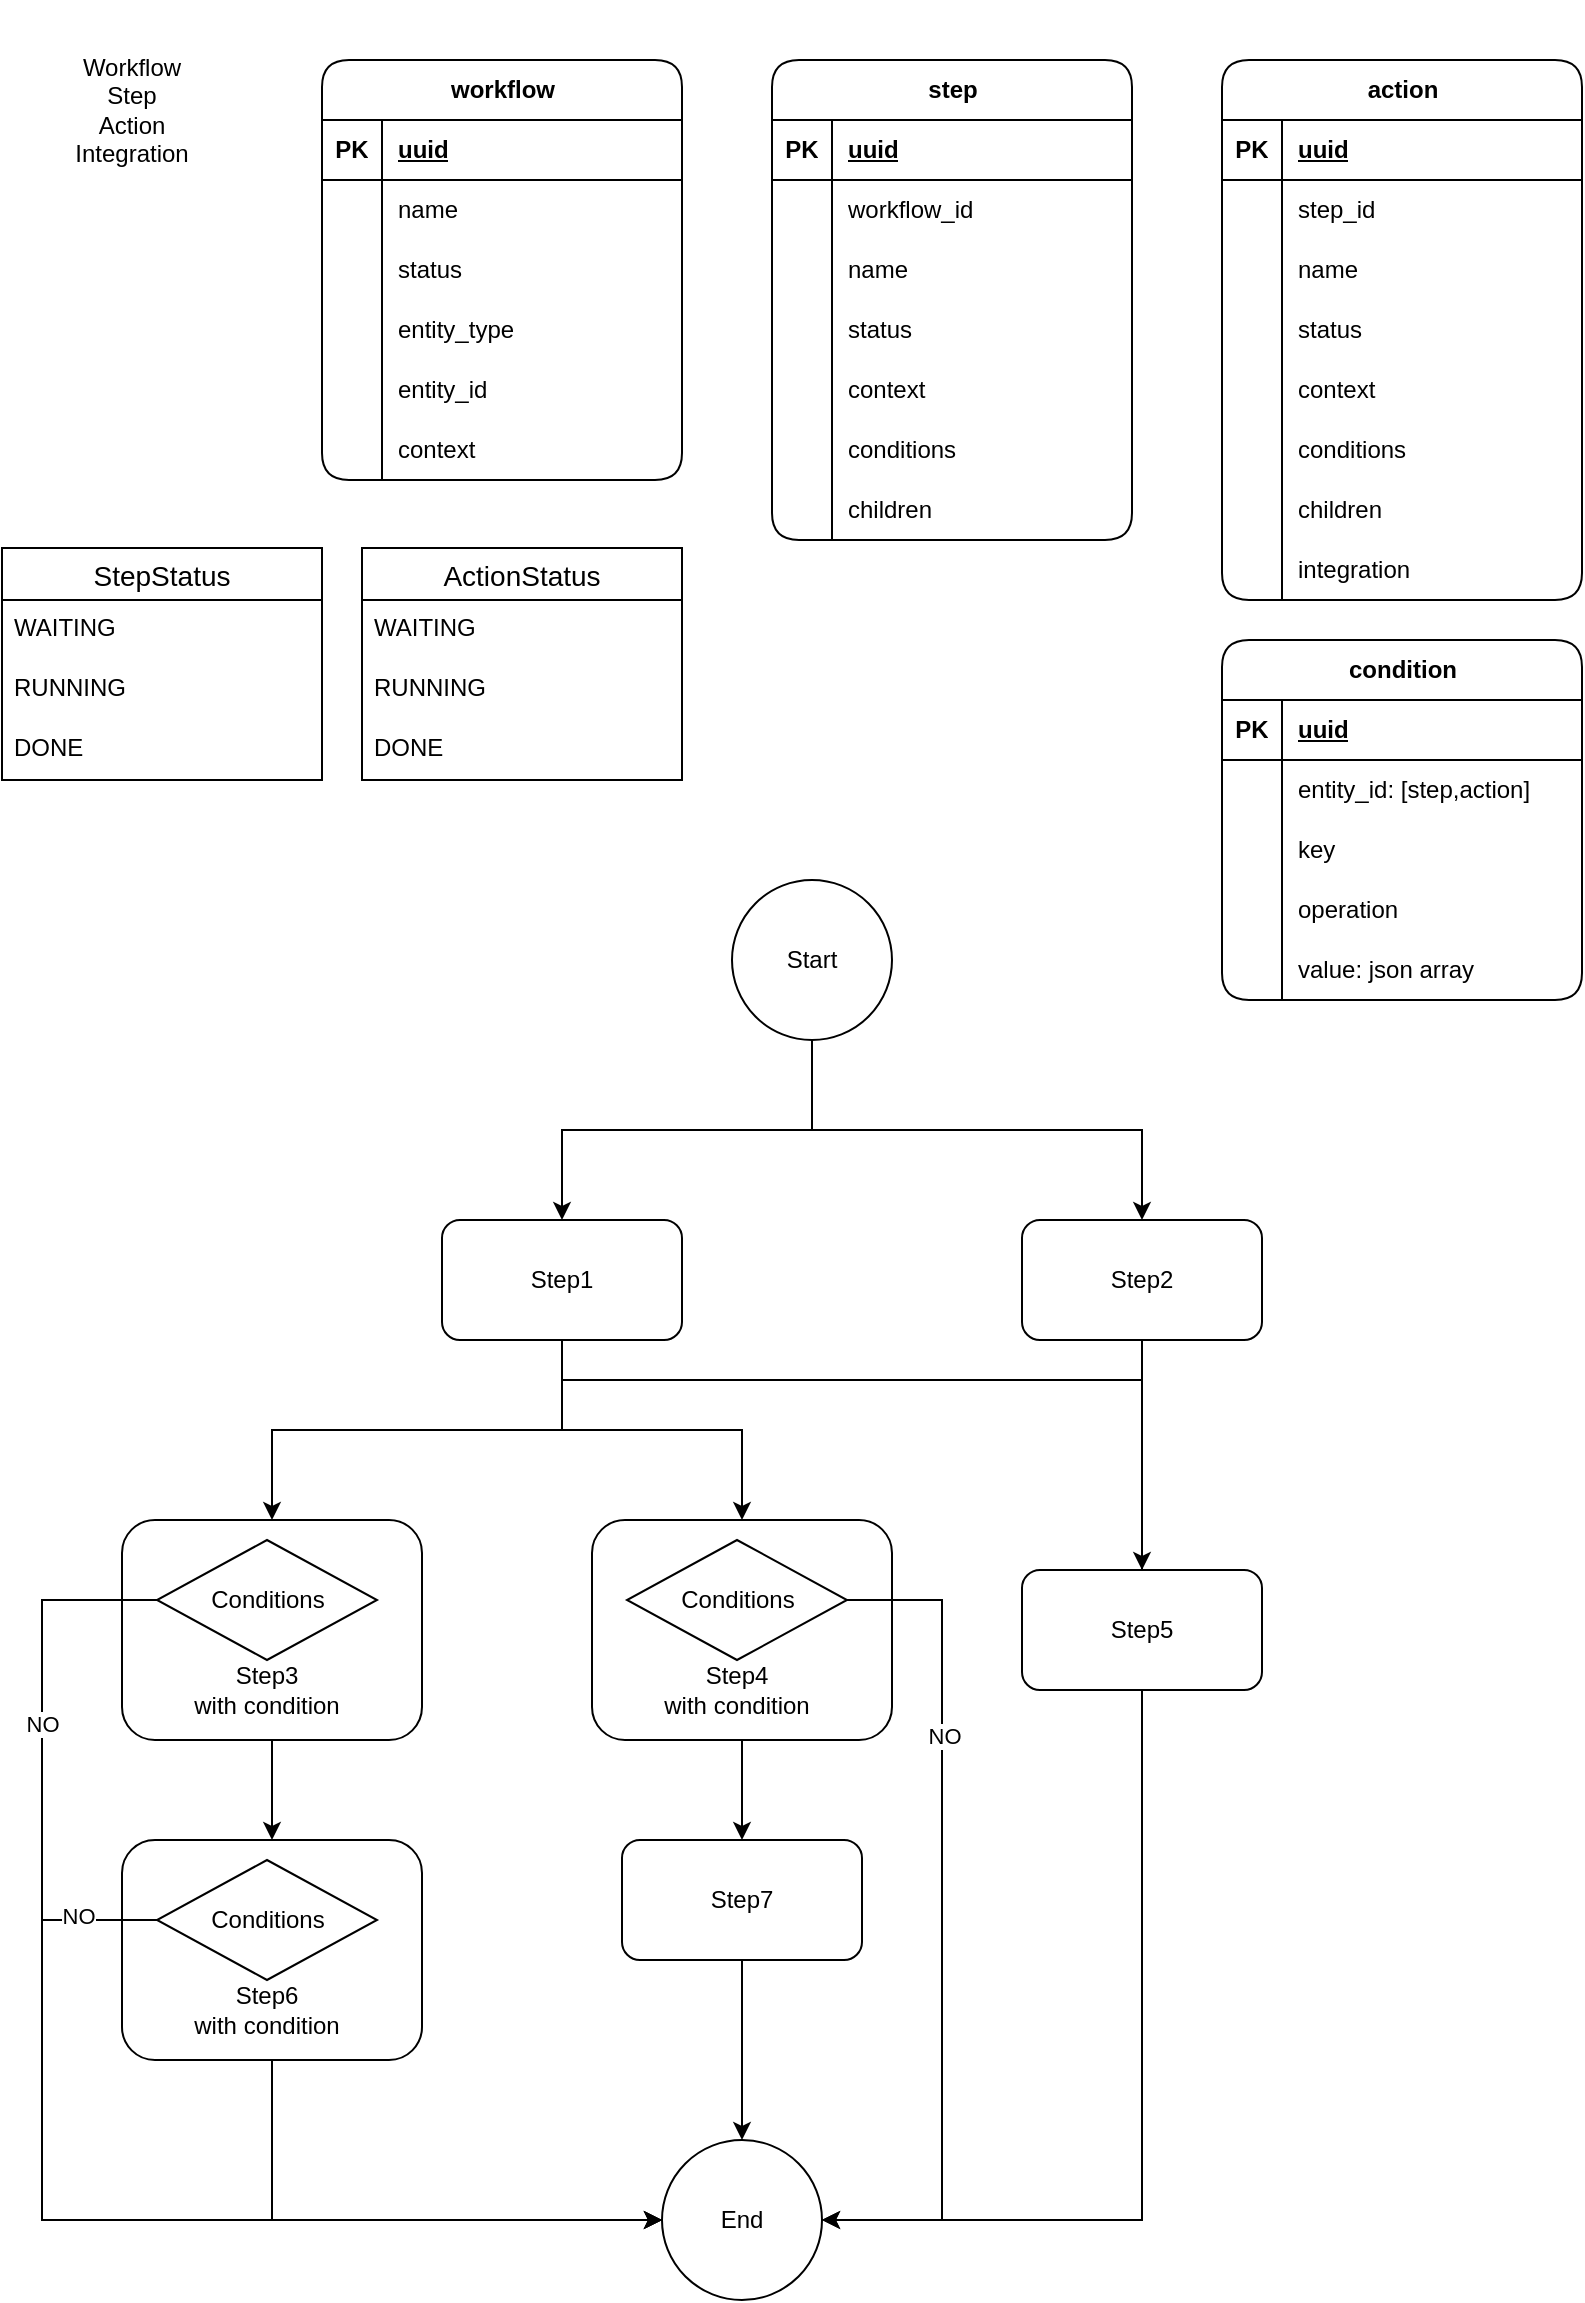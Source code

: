 <mxfile version="21.3.0" type="github">
  <diagram name="Page-1" id="zjwjFwoWz9JTrxJEGuw6">
    <mxGraphModel dx="1004" dy="812" grid="1" gridSize="10" guides="1" tooltips="1" connect="1" arrows="1" fold="1" page="1" pageScale="1" pageWidth="850" pageHeight="1100" math="0" shadow="0">
      <root>
        <mxCell id="0" />
        <mxCell id="1" parent="0" />
        <mxCell id="YzlNwQbHdQQu9OpGdNQR-1" value="Workflow&lt;br&gt;Step&lt;br&gt;Action&lt;br&gt;Integration" style="text;html=1;strokeColor=none;fillColor=none;align=center;verticalAlign=middle;whiteSpace=wrap;rounded=0;" vertex="1" parent="1">
          <mxGeometry x="60" y="60" width="90" height="110" as="geometry" />
        </mxCell>
        <mxCell id="YzlNwQbHdQQu9OpGdNQR-2" value="workflow" style="shape=table;startSize=30;container=1;collapsible=1;childLayout=tableLayout;fixedRows=0;rowLines=0;fontStyle=1;align=center;resizeLast=1;html=1;rounded=1;" vertex="1" parent="1">
          <mxGeometry x="200" y="90" width="180" height="210" as="geometry">
            <mxRectangle x="200" y="90" width="90" height="30" as="alternateBounds" />
          </mxGeometry>
        </mxCell>
        <mxCell id="YzlNwQbHdQQu9OpGdNQR-3" value="" style="shape=tableRow;horizontal=0;startSize=0;swimlaneHead=0;swimlaneBody=0;fillColor=none;collapsible=0;dropTarget=0;points=[[0,0.5],[1,0.5]];portConstraint=eastwest;top=0;left=0;right=0;bottom=1;" vertex="1" parent="YzlNwQbHdQQu9OpGdNQR-2">
          <mxGeometry y="30" width="180" height="30" as="geometry" />
        </mxCell>
        <mxCell id="YzlNwQbHdQQu9OpGdNQR-4" value="PK" style="shape=partialRectangle;connectable=0;fillColor=none;top=0;left=0;bottom=0;right=0;fontStyle=1;overflow=hidden;whiteSpace=wrap;html=1;" vertex="1" parent="YzlNwQbHdQQu9OpGdNQR-3">
          <mxGeometry width="30" height="30" as="geometry">
            <mxRectangle width="30" height="30" as="alternateBounds" />
          </mxGeometry>
        </mxCell>
        <mxCell id="YzlNwQbHdQQu9OpGdNQR-5" value="uuid" style="shape=partialRectangle;connectable=0;fillColor=none;top=0;left=0;bottom=0;right=0;align=left;spacingLeft=6;fontStyle=5;overflow=hidden;whiteSpace=wrap;html=1;" vertex="1" parent="YzlNwQbHdQQu9OpGdNQR-3">
          <mxGeometry x="30" width="150" height="30" as="geometry">
            <mxRectangle width="150" height="30" as="alternateBounds" />
          </mxGeometry>
        </mxCell>
        <mxCell id="YzlNwQbHdQQu9OpGdNQR-6" value="" style="shape=tableRow;horizontal=0;startSize=0;swimlaneHead=0;swimlaneBody=0;fillColor=none;collapsible=0;dropTarget=0;points=[[0,0.5],[1,0.5]];portConstraint=eastwest;top=0;left=0;right=0;bottom=0;" vertex="1" parent="YzlNwQbHdQQu9OpGdNQR-2">
          <mxGeometry y="60" width="180" height="30" as="geometry" />
        </mxCell>
        <mxCell id="YzlNwQbHdQQu9OpGdNQR-7" value="" style="shape=partialRectangle;connectable=0;fillColor=none;top=0;left=0;bottom=0;right=0;editable=1;overflow=hidden;whiteSpace=wrap;html=1;" vertex="1" parent="YzlNwQbHdQQu9OpGdNQR-6">
          <mxGeometry width="30" height="30" as="geometry">
            <mxRectangle width="30" height="30" as="alternateBounds" />
          </mxGeometry>
        </mxCell>
        <mxCell id="YzlNwQbHdQQu9OpGdNQR-8" value="name" style="shape=partialRectangle;connectable=0;fillColor=none;top=0;left=0;bottom=0;right=0;align=left;spacingLeft=6;overflow=hidden;whiteSpace=wrap;html=1;" vertex="1" parent="YzlNwQbHdQQu9OpGdNQR-6">
          <mxGeometry x="30" width="150" height="30" as="geometry">
            <mxRectangle width="150" height="30" as="alternateBounds" />
          </mxGeometry>
        </mxCell>
        <mxCell id="YzlNwQbHdQQu9OpGdNQR-113" value="" style="shape=tableRow;horizontal=0;startSize=0;swimlaneHead=0;swimlaneBody=0;fillColor=none;collapsible=0;dropTarget=0;points=[[0,0.5],[1,0.5]];portConstraint=eastwest;top=0;left=0;right=0;bottom=0;" vertex="1" parent="YzlNwQbHdQQu9OpGdNQR-2">
          <mxGeometry y="90" width="180" height="30" as="geometry" />
        </mxCell>
        <mxCell id="YzlNwQbHdQQu9OpGdNQR-114" value="" style="shape=partialRectangle;connectable=0;fillColor=none;top=0;left=0;bottom=0;right=0;editable=1;overflow=hidden;whiteSpace=wrap;html=1;" vertex="1" parent="YzlNwQbHdQQu9OpGdNQR-113">
          <mxGeometry width="30" height="30" as="geometry">
            <mxRectangle width="30" height="30" as="alternateBounds" />
          </mxGeometry>
        </mxCell>
        <mxCell id="YzlNwQbHdQQu9OpGdNQR-115" value="status" style="shape=partialRectangle;connectable=0;fillColor=none;top=0;left=0;bottom=0;right=0;align=left;spacingLeft=6;overflow=hidden;whiteSpace=wrap;html=1;" vertex="1" parent="YzlNwQbHdQQu9OpGdNQR-113">
          <mxGeometry x="30" width="150" height="30" as="geometry">
            <mxRectangle width="150" height="30" as="alternateBounds" />
          </mxGeometry>
        </mxCell>
        <mxCell id="YzlNwQbHdQQu9OpGdNQR-9" value="" style="shape=tableRow;horizontal=0;startSize=0;swimlaneHead=0;swimlaneBody=0;fillColor=none;collapsible=0;dropTarget=0;points=[[0,0.5],[1,0.5]];portConstraint=eastwest;top=0;left=0;right=0;bottom=0;" vertex="1" parent="YzlNwQbHdQQu9OpGdNQR-2">
          <mxGeometry y="120" width="180" height="30" as="geometry" />
        </mxCell>
        <mxCell id="YzlNwQbHdQQu9OpGdNQR-10" value="" style="shape=partialRectangle;connectable=0;fillColor=none;top=0;left=0;bottom=0;right=0;editable=1;overflow=hidden;whiteSpace=wrap;html=1;" vertex="1" parent="YzlNwQbHdQQu9OpGdNQR-9">
          <mxGeometry width="30" height="30" as="geometry">
            <mxRectangle width="30" height="30" as="alternateBounds" />
          </mxGeometry>
        </mxCell>
        <mxCell id="YzlNwQbHdQQu9OpGdNQR-11" value="entity_type" style="shape=partialRectangle;connectable=0;fillColor=none;top=0;left=0;bottom=0;right=0;align=left;spacingLeft=6;overflow=hidden;whiteSpace=wrap;html=1;" vertex="1" parent="YzlNwQbHdQQu9OpGdNQR-9">
          <mxGeometry x="30" width="150" height="30" as="geometry">
            <mxRectangle width="150" height="30" as="alternateBounds" />
          </mxGeometry>
        </mxCell>
        <mxCell id="YzlNwQbHdQQu9OpGdNQR-12" value="" style="shape=tableRow;horizontal=0;startSize=0;swimlaneHead=0;swimlaneBody=0;fillColor=none;collapsible=0;dropTarget=0;points=[[0,0.5],[1,0.5]];portConstraint=eastwest;top=0;left=0;right=0;bottom=0;" vertex="1" parent="YzlNwQbHdQQu9OpGdNQR-2">
          <mxGeometry y="150" width="180" height="30" as="geometry" />
        </mxCell>
        <mxCell id="YzlNwQbHdQQu9OpGdNQR-13" value="" style="shape=partialRectangle;connectable=0;fillColor=none;top=0;left=0;bottom=0;right=0;editable=1;overflow=hidden;whiteSpace=wrap;html=1;" vertex="1" parent="YzlNwQbHdQQu9OpGdNQR-12">
          <mxGeometry width="30" height="30" as="geometry">
            <mxRectangle width="30" height="30" as="alternateBounds" />
          </mxGeometry>
        </mxCell>
        <mxCell id="YzlNwQbHdQQu9OpGdNQR-14" value="entity_id" style="shape=partialRectangle;connectable=0;fillColor=none;top=0;left=0;bottom=0;right=0;align=left;spacingLeft=6;overflow=hidden;whiteSpace=wrap;html=1;" vertex="1" parent="YzlNwQbHdQQu9OpGdNQR-12">
          <mxGeometry x="30" width="150" height="30" as="geometry">
            <mxRectangle width="150" height="30" as="alternateBounds" />
          </mxGeometry>
        </mxCell>
        <mxCell id="YzlNwQbHdQQu9OpGdNQR-35" value="" style="shape=tableRow;horizontal=0;startSize=0;swimlaneHead=0;swimlaneBody=0;fillColor=none;collapsible=0;dropTarget=0;points=[[0,0.5],[1,0.5]];portConstraint=eastwest;top=0;left=0;right=0;bottom=0;" vertex="1" parent="YzlNwQbHdQQu9OpGdNQR-2">
          <mxGeometry y="180" width="180" height="30" as="geometry" />
        </mxCell>
        <mxCell id="YzlNwQbHdQQu9OpGdNQR-36" value="" style="shape=partialRectangle;connectable=0;fillColor=none;top=0;left=0;bottom=0;right=0;editable=1;overflow=hidden;whiteSpace=wrap;html=1;" vertex="1" parent="YzlNwQbHdQQu9OpGdNQR-35">
          <mxGeometry width="30" height="30" as="geometry">
            <mxRectangle width="30" height="30" as="alternateBounds" />
          </mxGeometry>
        </mxCell>
        <mxCell id="YzlNwQbHdQQu9OpGdNQR-37" value="context" style="shape=partialRectangle;connectable=0;fillColor=none;top=0;left=0;bottom=0;right=0;align=left;spacingLeft=6;overflow=hidden;whiteSpace=wrap;html=1;" vertex="1" parent="YzlNwQbHdQQu9OpGdNQR-35">
          <mxGeometry x="30" width="150" height="30" as="geometry">
            <mxRectangle width="150" height="30" as="alternateBounds" />
          </mxGeometry>
        </mxCell>
        <mxCell id="YzlNwQbHdQQu9OpGdNQR-41" style="edgeStyle=orthogonalEdgeStyle;rounded=0;orthogonalLoop=1;jettySize=auto;html=1;exitX=0.5;exitY=1;exitDx=0;exitDy=0;" edge="1" parent="1" source="YzlNwQbHdQQu9OpGdNQR-38" target="YzlNwQbHdQQu9OpGdNQR-40">
          <mxGeometry relative="1" as="geometry" />
        </mxCell>
        <mxCell id="YzlNwQbHdQQu9OpGdNQR-56" style="edgeStyle=orthogonalEdgeStyle;rounded=0;orthogonalLoop=1;jettySize=auto;html=1;exitX=0.5;exitY=1;exitDx=0;exitDy=0;" edge="1" parent="1" source="YzlNwQbHdQQu9OpGdNQR-38" target="YzlNwQbHdQQu9OpGdNQR-42">
          <mxGeometry relative="1" as="geometry" />
        </mxCell>
        <mxCell id="YzlNwQbHdQQu9OpGdNQR-38" value="Start" style="ellipse;whiteSpace=wrap;html=1;aspect=fixed;" vertex="1" parent="1">
          <mxGeometry x="405" y="500" width="80" height="80" as="geometry" />
        </mxCell>
        <mxCell id="YzlNwQbHdQQu9OpGdNQR-39" value="End" style="ellipse;whiteSpace=wrap;html=1;aspect=fixed;" vertex="1" parent="1">
          <mxGeometry x="370" y="1130" width="80" height="80" as="geometry" />
        </mxCell>
        <mxCell id="YzlNwQbHdQQu9OpGdNQR-54" style="edgeStyle=orthogonalEdgeStyle;rounded=0;orthogonalLoop=1;jettySize=auto;html=1;exitX=0.5;exitY=1;exitDx=0;exitDy=0;entryX=0.5;entryY=0;entryDx=0;entryDy=0;" edge="1" parent="1" source="YzlNwQbHdQQu9OpGdNQR-40" target="YzlNwQbHdQQu9OpGdNQR-44">
          <mxGeometry relative="1" as="geometry" />
        </mxCell>
        <mxCell id="YzlNwQbHdQQu9OpGdNQR-55" style="edgeStyle=orthogonalEdgeStyle;rounded=0;orthogonalLoop=1;jettySize=auto;html=1;exitX=0.5;exitY=1;exitDx=0;exitDy=0;" edge="1" parent="1" source="YzlNwQbHdQQu9OpGdNQR-40" target="YzlNwQbHdQQu9OpGdNQR-50">
          <mxGeometry relative="1" as="geometry" />
        </mxCell>
        <mxCell id="YzlNwQbHdQQu9OpGdNQR-83" style="edgeStyle=orthogonalEdgeStyle;rounded=0;orthogonalLoop=1;jettySize=auto;html=1;exitX=0.5;exitY=1;exitDx=0;exitDy=0;" edge="1" parent="1" source="YzlNwQbHdQQu9OpGdNQR-40" target="YzlNwQbHdQQu9OpGdNQR-82">
          <mxGeometry relative="1" as="geometry">
            <Array as="points">
              <mxPoint x="320" y="750" />
              <mxPoint x="610" y="750" />
            </Array>
          </mxGeometry>
        </mxCell>
        <mxCell id="YzlNwQbHdQQu9OpGdNQR-40" value="Step1" style="rounded=1;whiteSpace=wrap;html=1;" vertex="1" parent="1">
          <mxGeometry x="260" y="670" width="120" height="60" as="geometry" />
        </mxCell>
        <mxCell id="YzlNwQbHdQQu9OpGdNQR-58" style="edgeStyle=orthogonalEdgeStyle;rounded=0;orthogonalLoop=1;jettySize=auto;html=1;exitX=0.5;exitY=1;exitDx=0;exitDy=0;entryX=1;entryY=0.5;entryDx=0;entryDy=0;" edge="1" parent="1" source="YzlNwQbHdQQu9OpGdNQR-42" target="YzlNwQbHdQQu9OpGdNQR-39">
          <mxGeometry relative="1" as="geometry">
            <mxPoint x="580" y="850" as="targetPoint" />
          </mxGeometry>
        </mxCell>
        <mxCell id="YzlNwQbHdQQu9OpGdNQR-42" value="Step2" style="rounded=1;whiteSpace=wrap;html=1;" vertex="1" parent="1">
          <mxGeometry x="550" y="670" width="120" height="60" as="geometry" />
        </mxCell>
        <mxCell id="YzlNwQbHdQQu9OpGdNQR-48" value="" style="group" vertex="1" connectable="0" parent="1">
          <mxGeometry x="100" y="820" width="150" height="110" as="geometry" />
        </mxCell>
        <mxCell id="YzlNwQbHdQQu9OpGdNQR-44" value="" style="rounded=1;whiteSpace=wrap;html=1;" vertex="1" parent="YzlNwQbHdQQu9OpGdNQR-48">
          <mxGeometry width="150" height="110" as="geometry" />
        </mxCell>
        <mxCell id="YzlNwQbHdQQu9OpGdNQR-46" value="Conditions" style="rhombus;whiteSpace=wrap;html=1;" vertex="1" parent="YzlNwQbHdQQu9OpGdNQR-48">
          <mxGeometry x="17.5" y="10" width="110" height="60" as="geometry" />
        </mxCell>
        <mxCell id="YzlNwQbHdQQu9OpGdNQR-47" value="Step3&lt;br&gt;with condition" style="text;html=1;strokeColor=none;fillColor=none;align=center;verticalAlign=middle;whiteSpace=wrap;rounded=0;" vertex="1" parent="YzlNwQbHdQQu9OpGdNQR-48">
          <mxGeometry x="20" y="70" width="105" height="30" as="geometry" />
        </mxCell>
        <mxCell id="YzlNwQbHdQQu9OpGdNQR-49" value="" style="group" vertex="1" connectable="0" parent="1">
          <mxGeometry x="335" y="820" width="150" height="110" as="geometry" />
        </mxCell>
        <mxCell id="YzlNwQbHdQQu9OpGdNQR-50" value="" style="rounded=1;whiteSpace=wrap;html=1;" vertex="1" parent="YzlNwQbHdQQu9OpGdNQR-49">
          <mxGeometry width="150" height="110" as="geometry" />
        </mxCell>
        <mxCell id="YzlNwQbHdQQu9OpGdNQR-51" value="Conditions" style="rhombus;whiteSpace=wrap;html=1;" vertex="1" parent="YzlNwQbHdQQu9OpGdNQR-49">
          <mxGeometry x="17.5" y="10" width="110" height="60" as="geometry" />
        </mxCell>
        <mxCell id="YzlNwQbHdQQu9OpGdNQR-52" value="Step4&lt;br&gt;with condition" style="text;html=1;strokeColor=none;fillColor=none;align=center;verticalAlign=middle;whiteSpace=wrap;rounded=0;" vertex="1" parent="YzlNwQbHdQQu9OpGdNQR-49">
          <mxGeometry x="20" y="70" width="105" height="30" as="geometry" />
        </mxCell>
        <mxCell id="YzlNwQbHdQQu9OpGdNQR-60" value="" style="group" vertex="1" connectable="0" parent="1">
          <mxGeometry x="100" y="980" width="150" height="110" as="geometry" />
        </mxCell>
        <mxCell id="YzlNwQbHdQQu9OpGdNQR-61" value="" style="rounded=1;whiteSpace=wrap;html=1;" vertex="1" parent="YzlNwQbHdQQu9OpGdNQR-60">
          <mxGeometry width="150" height="110" as="geometry" />
        </mxCell>
        <mxCell id="YzlNwQbHdQQu9OpGdNQR-62" value="Conditions" style="rhombus;whiteSpace=wrap;html=1;" vertex="1" parent="YzlNwQbHdQQu9OpGdNQR-60">
          <mxGeometry x="17.5" y="10" width="110" height="60" as="geometry" />
        </mxCell>
        <mxCell id="YzlNwQbHdQQu9OpGdNQR-63" value="Step6&lt;br&gt;with condition" style="text;html=1;strokeColor=none;fillColor=none;align=center;verticalAlign=middle;whiteSpace=wrap;rounded=0;" vertex="1" parent="YzlNwQbHdQQu9OpGdNQR-60">
          <mxGeometry x="20" y="70" width="105" height="30" as="geometry" />
        </mxCell>
        <mxCell id="YzlNwQbHdQQu9OpGdNQR-64" style="edgeStyle=orthogonalEdgeStyle;rounded=0;orthogonalLoop=1;jettySize=auto;html=1;exitX=0.5;exitY=1;exitDx=0;exitDy=0;entryX=0.5;entryY=0;entryDx=0;entryDy=0;" edge="1" parent="1" source="YzlNwQbHdQQu9OpGdNQR-44" target="YzlNwQbHdQQu9OpGdNQR-61">
          <mxGeometry relative="1" as="geometry" />
        </mxCell>
        <mxCell id="YzlNwQbHdQQu9OpGdNQR-66" style="edgeStyle=orthogonalEdgeStyle;rounded=0;orthogonalLoop=1;jettySize=auto;html=1;exitX=0.5;exitY=1;exitDx=0;exitDy=0;entryX=0;entryY=0.5;entryDx=0;entryDy=0;" edge="1" parent="1" source="YzlNwQbHdQQu9OpGdNQR-61" target="YzlNwQbHdQQu9OpGdNQR-39">
          <mxGeometry relative="1" as="geometry" />
        </mxCell>
        <mxCell id="YzlNwQbHdQQu9OpGdNQR-68" style="edgeStyle=orthogonalEdgeStyle;rounded=0;orthogonalLoop=1;jettySize=auto;html=1;exitX=0.5;exitY=1;exitDx=0;exitDy=0;" edge="1" parent="1" source="YzlNwQbHdQQu9OpGdNQR-72" target="YzlNwQbHdQQu9OpGdNQR-39">
          <mxGeometry relative="1" as="geometry" />
        </mxCell>
        <mxCell id="YzlNwQbHdQQu9OpGdNQR-69" style="edgeStyle=orthogonalEdgeStyle;rounded=0;orthogonalLoop=1;jettySize=auto;html=1;exitX=0;exitY=0.5;exitDx=0;exitDy=0;entryX=0;entryY=0.5;entryDx=0;entryDy=0;" edge="1" parent="1" source="YzlNwQbHdQQu9OpGdNQR-62" target="YzlNwQbHdQQu9OpGdNQR-39">
          <mxGeometry relative="1" as="geometry">
            <Array as="points">
              <mxPoint x="60" y="1020" />
              <mxPoint x="60" y="1170" />
            </Array>
          </mxGeometry>
        </mxCell>
        <mxCell id="YzlNwQbHdQQu9OpGdNQR-78" value="NO" style="edgeLabel;html=1;align=center;verticalAlign=middle;resizable=0;points=[];" vertex="1" connectable="0" parent="YzlNwQbHdQQu9OpGdNQR-69">
          <mxGeometry x="-0.844" y="-2" relative="1" as="geometry">
            <mxPoint x="1" as="offset" />
          </mxGeometry>
        </mxCell>
        <mxCell id="YzlNwQbHdQQu9OpGdNQR-73" value="" style="edgeStyle=orthogonalEdgeStyle;rounded=0;orthogonalLoop=1;jettySize=auto;html=1;exitX=0.5;exitY=1;exitDx=0;exitDy=0;" edge="1" parent="1" source="YzlNwQbHdQQu9OpGdNQR-50" target="YzlNwQbHdQQu9OpGdNQR-72">
          <mxGeometry relative="1" as="geometry">
            <mxPoint x="410" y="930" as="sourcePoint" />
            <mxPoint x="410" y="1130" as="targetPoint" />
          </mxGeometry>
        </mxCell>
        <mxCell id="YzlNwQbHdQQu9OpGdNQR-72" value="Step7" style="rounded=1;whiteSpace=wrap;html=1;" vertex="1" parent="1">
          <mxGeometry x="350" y="980" width="120" height="60" as="geometry" />
        </mxCell>
        <mxCell id="YzlNwQbHdQQu9OpGdNQR-74" style="edgeStyle=orthogonalEdgeStyle;rounded=0;orthogonalLoop=1;jettySize=auto;html=1;exitX=1;exitY=0.5;exitDx=0;exitDy=0;entryX=1;entryY=0.5;entryDx=0;entryDy=0;" edge="1" parent="1" source="YzlNwQbHdQQu9OpGdNQR-51" target="YzlNwQbHdQQu9OpGdNQR-39">
          <mxGeometry relative="1" as="geometry">
            <Array as="points">
              <mxPoint x="510" y="860" />
              <mxPoint x="510" y="1170" />
            </Array>
          </mxGeometry>
        </mxCell>
        <mxCell id="YzlNwQbHdQQu9OpGdNQR-75" value="NO" style="edgeLabel;html=1;align=center;verticalAlign=middle;resizable=0;points=[];" vertex="1" connectable="0" parent="YzlNwQbHdQQu9OpGdNQR-74">
          <mxGeometry x="-0.452" y="1" relative="1" as="geometry">
            <mxPoint y="1" as="offset" />
          </mxGeometry>
        </mxCell>
        <mxCell id="YzlNwQbHdQQu9OpGdNQR-76" style="edgeStyle=orthogonalEdgeStyle;rounded=0;orthogonalLoop=1;jettySize=auto;html=1;exitX=0;exitY=0.5;exitDx=0;exitDy=0;entryX=0;entryY=0.5;entryDx=0;entryDy=0;" edge="1" parent="1" source="YzlNwQbHdQQu9OpGdNQR-46" target="YzlNwQbHdQQu9OpGdNQR-39">
          <mxGeometry relative="1" as="geometry">
            <Array as="points">
              <mxPoint x="60" y="860" />
              <mxPoint x="60" y="1170" />
            </Array>
          </mxGeometry>
        </mxCell>
        <mxCell id="YzlNwQbHdQQu9OpGdNQR-77" value="NO" style="edgeLabel;html=1;align=center;verticalAlign=middle;resizable=0;points=[];" vertex="1" connectable="0" parent="YzlNwQbHdQQu9OpGdNQR-76">
          <mxGeometry x="-0.65" relative="1" as="geometry">
            <mxPoint y="1" as="offset" />
          </mxGeometry>
        </mxCell>
        <mxCell id="YzlNwQbHdQQu9OpGdNQR-82" value="Step5" style="rounded=1;whiteSpace=wrap;html=1;" vertex="1" parent="1">
          <mxGeometry x="550" y="845" width="120" height="60" as="geometry" />
        </mxCell>
        <mxCell id="YzlNwQbHdQQu9OpGdNQR-84" value="StepStatus" style="swimlane;fontStyle=0;childLayout=stackLayout;horizontal=1;startSize=26;horizontalStack=0;resizeParent=1;resizeParentMax=0;resizeLast=0;collapsible=1;marginBottom=0;align=center;fontSize=14;" vertex="1" parent="1">
          <mxGeometry x="40" y="334" width="160" height="116" as="geometry" />
        </mxCell>
        <mxCell id="YzlNwQbHdQQu9OpGdNQR-85" value="WAITING" style="text;strokeColor=none;fillColor=none;spacingLeft=4;spacingRight=4;overflow=hidden;rotatable=0;points=[[0,0.5],[1,0.5]];portConstraint=eastwest;fontSize=12;whiteSpace=wrap;html=1;" vertex="1" parent="YzlNwQbHdQQu9OpGdNQR-84">
          <mxGeometry y="26" width="160" height="30" as="geometry" />
        </mxCell>
        <mxCell id="YzlNwQbHdQQu9OpGdNQR-86" value="RUNNING" style="text;strokeColor=none;fillColor=none;spacingLeft=4;spacingRight=4;overflow=hidden;rotatable=0;points=[[0,0.5],[1,0.5]];portConstraint=eastwest;fontSize=12;whiteSpace=wrap;html=1;" vertex="1" parent="YzlNwQbHdQQu9OpGdNQR-84">
          <mxGeometry y="56" width="160" height="30" as="geometry" />
        </mxCell>
        <mxCell id="YzlNwQbHdQQu9OpGdNQR-87" value="DONE" style="text;strokeColor=none;fillColor=none;spacingLeft=4;spacingRight=4;overflow=hidden;rotatable=0;points=[[0,0.5],[1,0.5]];portConstraint=eastwest;fontSize=12;whiteSpace=wrap;html=1;" vertex="1" parent="YzlNwQbHdQQu9OpGdNQR-84">
          <mxGeometry y="86" width="160" height="30" as="geometry" />
        </mxCell>
        <mxCell id="YzlNwQbHdQQu9OpGdNQR-88" value="step" style="shape=table;startSize=30;container=1;collapsible=1;childLayout=tableLayout;fixedRows=0;rowLines=0;fontStyle=1;align=center;resizeLast=1;html=1;rounded=1;" vertex="1" parent="1">
          <mxGeometry x="425" y="90" width="180" height="240" as="geometry">
            <mxRectangle x="200" y="90" width="90" height="30" as="alternateBounds" />
          </mxGeometry>
        </mxCell>
        <mxCell id="YzlNwQbHdQQu9OpGdNQR-89" value="" style="shape=tableRow;horizontal=0;startSize=0;swimlaneHead=0;swimlaneBody=0;fillColor=none;collapsible=0;dropTarget=0;points=[[0,0.5],[1,0.5]];portConstraint=eastwest;top=0;left=0;right=0;bottom=1;" vertex="1" parent="YzlNwQbHdQQu9OpGdNQR-88">
          <mxGeometry y="30" width="180" height="30" as="geometry" />
        </mxCell>
        <mxCell id="YzlNwQbHdQQu9OpGdNQR-90" value="PK" style="shape=partialRectangle;connectable=0;fillColor=none;top=0;left=0;bottom=0;right=0;fontStyle=1;overflow=hidden;whiteSpace=wrap;html=1;" vertex="1" parent="YzlNwQbHdQQu9OpGdNQR-89">
          <mxGeometry width="30" height="30" as="geometry">
            <mxRectangle width="30" height="30" as="alternateBounds" />
          </mxGeometry>
        </mxCell>
        <mxCell id="YzlNwQbHdQQu9OpGdNQR-91" value="uuid" style="shape=partialRectangle;connectable=0;fillColor=none;top=0;left=0;bottom=0;right=0;align=left;spacingLeft=6;fontStyle=5;overflow=hidden;whiteSpace=wrap;html=1;" vertex="1" parent="YzlNwQbHdQQu9OpGdNQR-89">
          <mxGeometry x="30" width="150" height="30" as="geometry">
            <mxRectangle width="150" height="30" as="alternateBounds" />
          </mxGeometry>
        </mxCell>
        <mxCell id="YzlNwQbHdQQu9OpGdNQR-141" value="" style="shape=tableRow;horizontal=0;startSize=0;swimlaneHead=0;swimlaneBody=0;fillColor=none;collapsible=0;dropTarget=0;points=[[0,0.5],[1,0.5]];portConstraint=eastwest;top=0;left=0;right=0;bottom=0;" vertex="1" parent="YzlNwQbHdQQu9OpGdNQR-88">
          <mxGeometry y="60" width="180" height="30" as="geometry" />
        </mxCell>
        <mxCell id="YzlNwQbHdQQu9OpGdNQR-142" value="" style="shape=partialRectangle;connectable=0;fillColor=none;top=0;left=0;bottom=0;right=0;editable=1;overflow=hidden;whiteSpace=wrap;html=1;" vertex="1" parent="YzlNwQbHdQQu9OpGdNQR-141">
          <mxGeometry width="30" height="30" as="geometry">
            <mxRectangle width="30" height="30" as="alternateBounds" />
          </mxGeometry>
        </mxCell>
        <mxCell id="YzlNwQbHdQQu9OpGdNQR-143" value="workflow_id" style="shape=partialRectangle;connectable=0;fillColor=none;top=0;left=0;bottom=0;right=0;align=left;spacingLeft=6;overflow=hidden;whiteSpace=wrap;html=1;" vertex="1" parent="YzlNwQbHdQQu9OpGdNQR-141">
          <mxGeometry x="30" width="150" height="30" as="geometry">
            <mxRectangle width="150" height="30" as="alternateBounds" />
          </mxGeometry>
        </mxCell>
        <mxCell id="YzlNwQbHdQQu9OpGdNQR-92" value="" style="shape=tableRow;horizontal=0;startSize=0;swimlaneHead=0;swimlaneBody=0;fillColor=none;collapsible=0;dropTarget=0;points=[[0,0.5],[1,0.5]];portConstraint=eastwest;top=0;left=0;right=0;bottom=0;" vertex="1" parent="YzlNwQbHdQQu9OpGdNQR-88">
          <mxGeometry y="90" width="180" height="30" as="geometry" />
        </mxCell>
        <mxCell id="YzlNwQbHdQQu9OpGdNQR-93" value="" style="shape=partialRectangle;connectable=0;fillColor=none;top=0;left=0;bottom=0;right=0;editable=1;overflow=hidden;whiteSpace=wrap;html=1;" vertex="1" parent="YzlNwQbHdQQu9OpGdNQR-92">
          <mxGeometry width="30" height="30" as="geometry">
            <mxRectangle width="30" height="30" as="alternateBounds" />
          </mxGeometry>
        </mxCell>
        <mxCell id="YzlNwQbHdQQu9OpGdNQR-94" value="name" style="shape=partialRectangle;connectable=0;fillColor=none;top=0;left=0;bottom=0;right=0;align=left;spacingLeft=6;overflow=hidden;whiteSpace=wrap;html=1;" vertex="1" parent="YzlNwQbHdQQu9OpGdNQR-92">
          <mxGeometry x="30" width="150" height="30" as="geometry">
            <mxRectangle width="150" height="30" as="alternateBounds" />
          </mxGeometry>
        </mxCell>
        <mxCell id="YzlNwQbHdQQu9OpGdNQR-110" value="" style="shape=tableRow;horizontal=0;startSize=0;swimlaneHead=0;swimlaneBody=0;fillColor=none;collapsible=0;dropTarget=0;points=[[0,0.5],[1,0.5]];portConstraint=eastwest;top=0;left=0;right=0;bottom=0;" vertex="1" parent="YzlNwQbHdQQu9OpGdNQR-88">
          <mxGeometry y="120" width="180" height="30" as="geometry" />
        </mxCell>
        <mxCell id="YzlNwQbHdQQu9OpGdNQR-111" value="" style="shape=partialRectangle;connectable=0;fillColor=none;top=0;left=0;bottom=0;right=0;editable=1;overflow=hidden;whiteSpace=wrap;html=1;" vertex="1" parent="YzlNwQbHdQQu9OpGdNQR-110">
          <mxGeometry width="30" height="30" as="geometry">
            <mxRectangle width="30" height="30" as="alternateBounds" />
          </mxGeometry>
        </mxCell>
        <mxCell id="YzlNwQbHdQQu9OpGdNQR-112" value="status" style="shape=partialRectangle;connectable=0;fillColor=none;top=0;left=0;bottom=0;right=0;align=left;spacingLeft=6;overflow=hidden;whiteSpace=wrap;html=1;" vertex="1" parent="YzlNwQbHdQQu9OpGdNQR-110">
          <mxGeometry x="30" width="150" height="30" as="geometry">
            <mxRectangle width="150" height="30" as="alternateBounds" />
          </mxGeometry>
        </mxCell>
        <mxCell id="YzlNwQbHdQQu9OpGdNQR-101" value="" style="shape=tableRow;horizontal=0;startSize=0;swimlaneHead=0;swimlaneBody=0;fillColor=none;collapsible=0;dropTarget=0;points=[[0,0.5],[1,0.5]];portConstraint=eastwest;top=0;left=0;right=0;bottom=0;" vertex="1" parent="YzlNwQbHdQQu9OpGdNQR-88">
          <mxGeometry y="150" width="180" height="30" as="geometry" />
        </mxCell>
        <mxCell id="YzlNwQbHdQQu9OpGdNQR-102" value="" style="shape=partialRectangle;connectable=0;fillColor=none;top=0;left=0;bottom=0;right=0;editable=1;overflow=hidden;whiteSpace=wrap;html=1;" vertex="1" parent="YzlNwQbHdQQu9OpGdNQR-101">
          <mxGeometry width="30" height="30" as="geometry">
            <mxRectangle width="30" height="30" as="alternateBounds" />
          </mxGeometry>
        </mxCell>
        <mxCell id="YzlNwQbHdQQu9OpGdNQR-103" value="context" style="shape=partialRectangle;connectable=0;fillColor=none;top=0;left=0;bottom=0;right=0;align=left;spacingLeft=6;overflow=hidden;whiteSpace=wrap;html=1;" vertex="1" parent="YzlNwQbHdQQu9OpGdNQR-101">
          <mxGeometry x="30" width="150" height="30" as="geometry">
            <mxRectangle width="150" height="30" as="alternateBounds" />
          </mxGeometry>
        </mxCell>
        <mxCell id="YzlNwQbHdQQu9OpGdNQR-104" value="" style="shape=tableRow;horizontal=0;startSize=0;swimlaneHead=0;swimlaneBody=0;fillColor=none;collapsible=0;dropTarget=0;points=[[0,0.5],[1,0.5]];portConstraint=eastwest;top=0;left=0;right=0;bottom=0;" vertex="1" parent="YzlNwQbHdQQu9OpGdNQR-88">
          <mxGeometry y="180" width="180" height="30" as="geometry" />
        </mxCell>
        <mxCell id="YzlNwQbHdQQu9OpGdNQR-105" value="" style="shape=partialRectangle;connectable=0;fillColor=none;top=0;left=0;bottom=0;right=0;editable=1;overflow=hidden;whiteSpace=wrap;html=1;" vertex="1" parent="YzlNwQbHdQQu9OpGdNQR-104">
          <mxGeometry width="30" height="30" as="geometry">
            <mxRectangle width="30" height="30" as="alternateBounds" />
          </mxGeometry>
        </mxCell>
        <mxCell id="YzlNwQbHdQQu9OpGdNQR-106" value="conditions" style="shape=partialRectangle;connectable=0;fillColor=none;top=0;left=0;bottom=0;right=0;align=left;spacingLeft=6;overflow=hidden;whiteSpace=wrap;html=1;" vertex="1" parent="YzlNwQbHdQQu9OpGdNQR-104">
          <mxGeometry x="30" width="150" height="30" as="geometry">
            <mxRectangle width="150" height="30" as="alternateBounds" />
          </mxGeometry>
        </mxCell>
        <mxCell id="YzlNwQbHdQQu9OpGdNQR-107" value="" style="shape=tableRow;horizontal=0;startSize=0;swimlaneHead=0;swimlaneBody=0;fillColor=none;collapsible=0;dropTarget=0;points=[[0,0.5],[1,0.5]];portConstraint=eastwest;top=0;left=0;right=0;bottom=0;" vertex="1" parent="YzlNwQbHdQQu9OpGdNQR-88">
          <mxGeometry y="210" width="180" height="30" as="geometry" />
        </mxCell>
        <mxCell id="YzlNwQbHdQQu9OpGdNQR-108" value="" style="shape=partialRectangle;connectable=0;fillColor=none;top=0;left=0;bottom=0;right=0;editable=1;overflow=hidden;whiteSpace=wrap;html=1;" vertex="1" parent="YzlNwQbHdQQu9OpGdNQR-107">
          <mxGeometry width="30" height="30" as="geometry">
            <mxRectangle width="30" height="30" as="alternateBounds" />
          </mxGeometry>
        </mxCell>
        <mxCell id="YzlNwQbHdQQu9OpGdNQR-109" value="children" style="shape=partialRectangle;connectable=0;fillColor=none;top=0;left=0;bottom=0;right=0;align=left;spacingLeft=6;overflow=hidden;whiteSpace=wrap;html=1;" vertex="1" parent="YzlNwQbHdQQu9OpGdNQR-107">
          <mxGeometry x="30" width="150" height="30" as="geometry">
            <mxRectangle width="150" height="30" as="alternateBounds" />
          </mxGeometry>
        </mxCell>
        <mxCell id="YzlNwQbHdQQu9OpGdNQR-116" value="action" style="shape=table;startSize=30;container=1;collapsible=1;childLayout=tableLayout;fixedRows=0;rowLines=0;fontStyle=1;align=center;resizeLast=1;html=1;rounded=1;" vertex="1" parent="1">
          <mxGeometry x="650" y="90" width="180" height="270" as="geometry">
            <mxRectangle x="200" y="90" width="90" height="30" as="alternateBounds" />
          </mxGeometry>
        </mxCell>
        <mxCell id="YzlNwQbHdQQu9OpGdNQR-117" value="" style="shape=tableRow;horizontal=0;startSize=0;swimlaneHead=0;swimlaneBody=0;fillColor=none;collapsible=0;dropTarget=0;points=[[0,0.5],[1,0.5]];portConstraint=eastwest;top=0;left=0;right=0;bottom=1;" vertex="1" parent="YzlNwQbHdQQu9OpGdNQR-116">
          <mxGeometry y="30" width="180" height="30" as="geometry" />
        </mxCell>
        <mxCell id="YzlNwQbHdQQu9OpGdNQR-118" value="PK" style="shape=partialRectangle;connectable=0;fillColor=none;top=0;left=0;bottom=0;right=0;fontStyle=1;overflow=hidden;whiteSpace=wrap;html=1;" vertex="1" parent="YzlNwQbHdQQu9OpGdNQR-117">
          <mxGeometry width="30" height="30" as="geometry">
            <mxRectangle width="30" height="30" as="alternateBounds" />
          </mxGeometry>
        </mxCell>
        <mxCell id="YzlNwQbHdQQu9OpGdNQR-119" value="uuid" style="shape=partialRectangle;connectable=0;fillColor=none;top=0;left=0;bottom=0;right=0;align=left;spacingLeft=6;fontStyle=5;overflow=hidden;whiteSpace=wrap;html=1;" vertex="1" parent="YzlNwQbHdQQu9OpGdNQR-117">
          <mxGeometry x="30" width="150" height="30" as="geometry">
            <mxRectangle width="150" height="30" as="alternateBounds" />
          </mxGeometry>
        </mxCell>
        <mxCell id="YzlNwQbHdQQu9OpGdNQR-144" value="" style="shape=tableRow;horizontal=0;startSize=0;swimlaneHead=0;swimlaneBody=0;fillColor=none;collapsible=0;dropTarget=0;points=[[0,0.5],[1,0.5]];portConstraint=eastwest;top=0;left=0;right=0;bottom=0;" vertex="1" parent="YzlNwQbHdQQu9OpGdNQR-116">
          <mxGeometry y="60" width="180" height="30" as="geometry" />
        </mxCell>
        <mxCell id="YzlNwQbHdQQu9OpGdNQR-145" value="" style="shape=partialRectangle;connectable=0;fillColor=none;top=0;left=0;bottom=0;right=0;editable=1;overflow=hidden;whiteSpace=wrap;html=1;" vertex="1" parent="YzlNwQbHdQQu9OpGdNQR-144">
          <mxGeometry width="30" height="30" as="geometry">
            <mxRectangle width="30" height="30" as="alternateBounds" />
          </mxGeometry>
        </mxCell>
        <mxCell id="YzlNwQbHdQQu9OpGdNQR-146" value="step_id" style="shape=partialRectangle;connectable=0;fillColor=none;top=0;left=0;bottom=0;right=0;align=left;spacingLeft=6;overflow=hidden;whiteSpace=wrap;html=1;" vertex="1" parent="YzlNwQbHdQQu9OpGdNQR-144">
          <mxGeometry x="30" width="150" height="30" as="geometry">
            <mxRectangle width="150" height="30" as="alternateBounds" />
          </mxGeometry>
        </mxCell>
        <mxCell id="YzlNwQbHdQQu9OpGdNQR-120" value="" style="shape=tableRow;horizontal=0;startSize=0;swimlaneHead=0;swimlaneBody=0;fillColor=none;collapsible=0;dropTarget=0;points=[[0,0.5],[1,0.5]];portConstraint=eastwest;top=0;left=0;right=0;bottom=0;" vertex="1" parent="YzlNwQbHdQQu9OpGdNQR-116">
          <mxGeometry y="90" width="180" height="30" as="geometry" />
        </mxCell>
        <mxCell id="YzlNwQbHdQQu9OpGdNQR-121" value="" style="shape=partialRectangle;connectable=0;fillColor=none;top=0;left=0;bottom=0;right=0;editable=1;overflow=hidden;whiteSpace=wrap;html=1;" vertex="1" parent="YzlNwQbHdQQu9OpGdNQR-120">
          <mxGeometry width="30" height="30" as="geometry">
            <mxRectangle width="30" height="30" as="alternateBounds" />
          </mxGeometry>
        </mxCell>
        <mxCell id="YzlNwQbHdQQu9OpGdNQR-122" value="name" style="shape=partialRectangle;connectable=0;fillColor=none;top=0;left=0;bottom=0;right=0;align=left;spacingLeft=6;overflow=hidden;whiteSpace=wrap;html=1;" vertex="1" parent="YzlNwQbHdQQu9OpGdNQR-120">
          <mxGeometry x="30" width="150" height="30" as="geometry">
            <mxRectangle width="150" height="30" as="alternateBounds" />
          </mxGeometry>
        </mxCell>
        <mxCell id="YzlNwQbHdQQu9OpGdNQR-123" value="" style="shape=tableRow;horizontal=0;startSize=0;swimlaneHead=0;swimlaneBody=0;fillColor=none;collapsible=0;dropTarget=0;points=[[0,0.5],[1,0.5]];portConstraint=eastwest;top=0;left=0;right=0;bottom=0;" vertex="1" parent="YzlNwQbHdQQu9OpGdNQR-116">
          <mxGeometry y="120" width="180" height="30" as="geometry" />
        </mxCell>
        <mxCell id="YzlNwQbHdQQu9OpGdNQR-124" value="" style="shape=partialRectangle;connectable=0;fillColor=none;top=0;left=0;bottom=0;right=0;editable=1;overflow=hidden;whiteSpace=wrap;html=1;" vertex="1" parent="YzlNwQbHdQQu9OpGdNQR-123">
          <mxGeometry width="30" height="30" as="geometry">
            <mxRectangle width="30" height="30" as="alternateBounds" />
          </mxGeometry>
        </mxCell>
        <mxCell id="YzlNwQbHdQQu9OpGdNQR-125" value="status" style="shape=partialRectangle;connectable=0;fillColor=none;top=0;left=0;bottom=0;right=0;align=left;spacingLeft=6;overflow=hidden;whiteSpace=wrap;html=1;" vertex="1" parent="YzlNwQbHdQQu9OpGdNQR-123">
          <mxGeometry x="30" width="150" height="30" as="geometry">
            <mxRectangle width="150" height="30" as="alternateBounds" />
          </mxGeometry>
        </mxCell>
        <mxCell id="YzlNwQbHdQQu9OpGdNQR-132" value="" style="shape=tableRow;horizontal=0;startSize=0;swimlaneHead=0;swimlaneBody=0;fillColor=none;collapsible=0;dropTarget=0;points=[[0,0.5],[1,0.5]];portConstraint=eastwest;top=0;left=0;right=0;bottom=0;" vertex="1" parent="YzlNwQbHdQQu9OpGdNQR-116">
          <mxGeometry y="150" width="180" height="30" as="geometry" />
        </mxCell>
        <mxCell id="YzlNwQbHdQQu9OpGdNQR-133" value="" style="shape=partialRectangle;connectable=0;fillColor=none;top=0;left=0;bottom=0;right=0;editable=1;overflow=hidden;whiteSpace=wrap;html=1;" vertex="1" parent="YzlNwQbHdQQu9OpGdNQR-132">
          <mxGeometry width="30" height="30" as="geometry">
            <mxRectangle width="30" height="30" as="alternateBounds" />
          </mxGeometry>
        </mxCell>
        <mxCell id="YzlNwQbHdQQu9OpGdNQR-134" value="context" style="shape=partialRectangle;connectable=0;fillColor=none;top=0;left=0;bottom=0;right=0;align=left;spacingLeft=6;overflow=hidden;whiteSpace=wrap;html=1;" vertex="1" parent="YzlNwQbHdQQu9OpGdNQR-132">
          <mxGeometry x="30" width="150" height="30" as="geometry">
            <mxRectangle width="150" height="30" as="alternateBounds" />
          </mxGeometry>
        </mxCell>
        <mxCell id="YzlNwQbHdQQu9OpGdNQR-135" value="" style="shape=tableRow;horizontal=0;startSize=0;swimlaneHead=0;swimlaneBody=0;fillColor=none;collapsible=0;dropTarget=0;points=[[0,0.5],[1,0.5]];portConstraint=eastwest;top=0;left=0;right=0;bottom=0;" vertex="1" parent="YzlNwQbHdQQu9OpGdNQR-116">
          <mxGeometry y="180" width="180" height="30" as="geometry" />
        </mxCell>
        <mxCell id="YzlNwQbHdQQu9OpGdNQR-136" value="" style="shape=partialRectangle;connectable=0;fillColor=none;top=0;left=0;bottom=0;right=0;editable=1;overflow=hidden;whiteSpace=wrap;html=1;" vertex="1" parent="YzlNwQbHdQQu9OpGdNQR-135">
          <mxGeometry width="30" height="30" as="geometry">
            <mxRectangle width="30" height="30" as="alternateBounds" />
          </mxGeometry>
        </mxCell>
        <mxCell id="YzlNwQbHdQQu9OpGdNQR-137" value="conditions" style="shape=partialRectangle;connectable=0;fillColor=none;top=0;left=0;bottom=0;right=0;align=left;spacingLeft=6;overflow=hidden;whiteSpace=wrap;html=1;" vertex="1" parent="YzlNwQbHdQQu9OpGdNQR-135">
          <mxGeometry x="30" width="150" height="30" as="geometry">
            <mxRectangle width="150" height="30" as="alternateBounds" />
          </mxGeometry>
        </mxCell>
        <mxCell id="YzlNwQbHdQQu9OpGdNQR-138" value="" style="shape=tableRow;horizontal=0;startSize=0;swimlaneHead=0;swimlaneBody=0;fillColor=none;collapsible=0;dropTarget=0;points=[[0,0.5],[1,0.5]];portConstraint=eastwest;top=0;left=0;right=0;bottom=0;" vertex="1" parent="YzlNwQbHdQQu9OpGdNQR-116">
          <mxGeometry y="210" width="180" height="30" as="geometry" />
        </mxCell>
        <mxCell id="YzlNwQbHdQQu9OpGdNQR-139" value="" style="shape=partialRectangle;connectable=0;fillColor=none;top=0;left=0;bottom=0;right=0;editable=1;overflow=hidden;whiteSpace=wrap;html=1;" vertex="1" parent="YzlNwQbHdQQu9OpGdNQR-138">
          <mxGeometry width="30" height="30" as="geometry">
            <mxRectangle width="30" height="30" as="alternateBounds" />
          </mxGeometry>
        </mxCell>
        <mxCell id="YzlNwQbHdQQu9OpGdNQR-140" value="children" style="shape=partialRectangle;connectable=0;fillColor=none;top=0;left=0;bottom=0;right=0;align=left;spacingLeft=6;overflow=hidden;whiteSpace=wrap;html=1;" vertex="1" parent="YzlNwQbHdQQu9OpGdNQR-138">
          <mxGeometry x="30" width="150" height="30" as="geometry">
            <mxRectangle width="150" height="30" as="alternateBounds" />
          </mxGeometry>
        </mxCell>
        <mxCell id="YzlNwQbHdQQu9OpGdNQR-151" value="" style="shape=tableRow;horizontal=0;startSize=0;swimlaneHead=0;swimlaneBody=0;fillColor=none;collapsible=0;dropTarget=0;points=[[0,0.5],[1,0.5]];portConstraint=eastwest;top=0;left=0;right=0;bottom=0;" vertex="1" parent="YzlNwQbHdQQu9OpGdNQR-116">
          <mxGeometry y="240" width="180" height="30" as="geometry" />
        </mxCell>
        <mxCell id="YzlNwQbHdQQu9OpGdNQR-152" value="" style="shape=partialRectangle;connectable=0;fillColor=none;top=0;left=0;bottom=0;right=0;editable=1;overflow=hidden;whiteSpace=wrap;html=1;" vertex="1" parent="YzlNwQbHdQQu9OpGdNQR-151">
          <mxGeometry width="30" height="30" as="geometry">
            <mxRectangle width="30" height="30" as="alternateBounds" />
          </mxGeometry>
        </mxCell>
        <mxCell id="YzlNwQbHdQQu9OpGdNQR-153" value="integration" style="shape=partialRectangle;connectable=0;fillColor=none;top=0;left=0;bottom=0;right=0;align=left;spacingLeft=6;overflow=hidden;whiteSpace=wrap;html=1;" vertex="1" parent="YzlNwQbHdQQu9OpGdNQR-151">
          <mxGeometry x="30" width="150" height="30" as="geometry">
            <mxRectangle width="150" height="30" as="alternateBounds" />
          </mxGeometry>
        </mxCell>
        <mxCell id="YzlNwQbHdQQu9OpGdNQR-147" value="ActionStatus" style="swimlane;fontStyle=0;childLayout=stackLayout;horizontal=1;startSize=26;horizontalStack=0;resizeParent=1;resizeParentMax=0;resizeLast=0;collapsible=1;marginBottom=0;align=center;fontSize=14;" vertex="1" parent="1">
          <mxGeometry x="220" y="334" width="160" height="116" as="geometry" />
        </mxCell>
        <mxCell id="YzlNwQbHdQQu9OpGdNQR-148" value="WAITING" style="text;strokeColor=none;fillColor=none;spacingLeft=4;spacingRight=4;overflow=hidden;rotatable=0;points=[[0,0.5],[1,0.5]];portConstraint=eastwest;fontSize=12;whiteSpace=wrap;html=1;" vertex="1" parent="YzlNwQbHdQQu9OpGdNQR-147">
          <mxGeometry y="26" width="160" height="30" as="geometry" />
        </mxCell>
        <mxCell id="YzlNwQbHdQQu9OpGdNQR-149" value="RUNNING" style="text;strokeColor=none;fillColor=none;spacingLeft=4;spacingRight=4;overflow=hidden;rotatable=0;points=[[0,0.5],[1,0.5]];portConstraint=eastwest;fontSize=12;whiteSpace=wrap;html=1;" vertex="1" parent="YzlNwQbHdQQu9OpGdNQR-147">
          <mxGeometry y="56" width="160" height="30" as="geometry" />
        </mxCell>
        <mxCell id="YzlNwQbHdQQu9OpGdNQR-150" value="DONE" style="text;strokeColor=none;fillColor=none;spacingLeft=4;spacingRight=4;overflow=hidden;rotatable=0;points=[[0,0.5],[1,0.5]];portConstraint=eastwest;fontSize=12;whiteSpace=wrap;html=1;" vertex="1" parent="YzlNwQbHdQQu9OpGdNQR-147">
          <mxGeometry y="86" width="160" height="30" as="geometry" />
        </mxCell>
        <mxCell id="YzlNwQbHdQQu9OpGdNQR-154" value="condition" style="shape=table;startSize=30;container=1;collapsible=1;childLayout=tableLayout;fixedRows=0;rowLines=0;fontStyle=1;align=center;resizeLast=1;html=1;rounded=1;" vertex="1" parent="1">
          <mxGeometry x="650" y="380" width="180" height="180" as="geometry">
            <mxRectangle x="200" y="90" width="90" height="30" as="alternateBounds" />
          </mxGeometry>
        </mxCell>
        <mxCell id="YzlNwQbHdQQu9OpGdNQR-155" value="" style="shape=tableRow;horizontal=0;startSize=0;swimlaneHead=0;swimlaneBody=0;fillColor=none;collapsible=0;dropTarget=0;points=[[0,0.5],[1,0.5]];portConstraint=eastwest;top=0;left=0;right=0;bottom=1;" vertex="1" parent="YzlNwQbHdQQu9OpGdNQR-154">
          <mxGeometry y="30" width="180" height="30" as="geometry" />
        </mxCell>
        <mxCell id="YzlNwQbHdQQu9OpGdNQR-156" value="PK" style="shape=partialRectangle;connectable=0;fillColor=none;top=0;left=0;bottom=0;right=0;fontStyle=1;overflow=hidden;whiteSpace=wrap;html=1;" vertex="1" parent="YzlNwQbHdQQu9OpGdNQR-155">
          <mxGeometry width="30" height="30" as="geometry">
            <mxRectangle width="30" height="30" as="alternateBounds" />
          </mxGeometry>
        </mxCell>
        <mxCell id="YzlNwQbHdQQu9OpGdNQR-157" value="uuid" style="shape=partialRectangle;connectable=0;fillColor=none;top=0;left=0;bottom=0;right=0;align=left;spacingLeft=6;fontStyle=5;overflow=hidden;whiteSpace=wrap;html=1;" vertex="1" parent="YzlNwQbHdQQu9OpGdNQR-155">
          <mxGeometry x="30" width="150" height="30" as="geometry">
            <mxRectangle width="150" height="30" as="alternateBounds" />
          </mxGeometry>
        </mxCell>
        <mxCell id="YzlNwQbHdQQu9OpGdNQR-158" value="" style="shape=tableRow;horizontal=0;startSize=0;swimlaneHead=0;swimlaneBody=0;fillColor=none;collapsible=0;dropTarget=0;points=[[0,0.5],[1,0.5]];portConstraint=eastwest;top=0;left=0;right=0;bottom=0;" vertex="1" parent="YzlNwQbHdQQu9OpGdNQR-154">
          <mxGeometry y="60" width="180" height="30" as="geometry" />
        </mxCell>
        <mxCell id="YzlNwQbHdQQu9OpGdNQR-159" value="" style="shape=partialRectangle;connectable=0;fillColor=none;top=0;left=0;bottom=0;right=0;editable=1;overflow=hidden;whiteSpace=wrap;html=1;" vertex="1" parent="YzlNwQbHdQQu9OpGdNQR-158">
          <mxGeometry width="30" height="30" as="geometry">
            <mxRectangle width="30" height="30" as="alternateBounds" />
          </mxGeometry>
        </mxCell>
        <mxCell id="YzlNwQbHdQQu9OpGdNQR-160" value="entity_id: [step,action]" style="shape=partialRectangle;connectable=0;fillColor=none;top=0;left=0;bottom=0;right=0;align=left;spacingLeft=6;overflow=hidden;whiteSpace=wrap;html=1;" vertex="1" parent="YzlNwQbHdQQu9OpGdNQR-158">
          <mxGeometry x="30" width="150" height="30" as="geometry">
            <mxRectangle width="150" height="30" as="alternateBounds" />
          </mxGeometry>
        </mxCell>
        <mxCell id="YzlNwQbHdQQu9OpGdNQR-164" value="" style="shape=tableRow;horizontal=0;startSize=0;swimlaneHead=0;swimlaneBody=0;fillColor=none;collapsible=0;dropTarget=0;points=[[0,0.5],[1,0.5]];portConstraint=eastwest;top=0;left=0;right=0;bottom=0;" vertex="1" parent="YzlNwQbHdQQu9OpGdNQR-154">
          <mxGeometry y="90" width="180" height="30" as="geometry" />
        </mxCell>
        <mxCell id="YzlNwQbHdQQu9OpGdNQR-165" value="" style="shape=partialRectangle;connectable=0;fillColor=none;top=0;left=0;bottom=0;right=0;editable=1;overflow=hidden;whiteSpace=wrap;html=1;" vertex="1" parent="YzlNwQbHdQQu9OpGdNQR-164">
          <mxGeometry width="30" height="30" as="geometry">
            <mxRectangle width="30" height="30" as="alternateBounds" />
          </mxGeometry>
        </mxCell>
        <mxCell id="YzlNwQbHdQQu9OpGdNQR-166" value="key" style="shape=partialRectangle;connectable=0;fillColor=none;top=0;left=0;bottom=0;right=0;align=left;spacingLeft=6;overflow=hidden;whiteSpace=wrap;html=1;" vertex="1" parent="YzlNwQbHdQQu9OpGdNQR-164">
          <mxGeometry x="30" width="150" height="30" as="geometry">
            <mxRectangle width="150" height="30" as="alternateBounds" />
          </mxGeometry>
        </mxCell>
        <mxCell id="YzlNwQbHdQQu9OpGdNQR-167" value="" style="shape=tableRow;horizontal=0;startSize=0;swimlaneHead=0;swimlaneBody=0;fillColor=none;collapsible=0;dropTarget=0;points=[[0,0.5],[1,0.5]];portConstraint=eastwest;top=0;left=0;right=0;bottom=0;" vertex="1" parent="YzlNwQbHdQQu9OpGdNQR-154">
          <mxGeometry y="120" width="180" height="30" as="geometry" />
        </mxCell>
        <mxCell id="YzlNwQbHdQQu9OpGdNQR-168" value="" style="shape=partialRectangle;connectable=0;fillColor=none;top=0;left=0;bottom=0;right=0;editable=1;overflow=hidden;whiteSpace=wrap;html=1;" vertex="1" parent="YzlNwQbHdQQu9OpGdNQR-167">
          <mxGeometry width="30" height="30" as="geometry">
            <mxRectangle width="30" height="30" as="alternateBounds" />
          </mxGeometry>
        </mxCell>
        <mxCell id="YzlNwQbHdQQu9OpGdNQR-169" value="operation" style="shape=partialRectangle;connectable=0;fillColor=none;top=0;left=0;bottom=0;right=0;align=left;spacingLeft=6;overflow=hidden;whiteSpace=wrap;html=1;" vertex="1" parent="YzlNwQbHdQQu9OpGdNQR-167">
          <mxGeometry x="30" width="150" height="30" as="geometry">
            <mxRectangle width="150" height="30" as="alternateBounds" />
          </mxGeometry>
        </mxCell>
        <mxCell id="YzlNwQbHdQQu9OpGdNQR-170" value="" style="shape=tableRow;horizontal=0;startSize=0;swimlaneHead=0;swimlaneBody=0;fillColor=none;collapsible=0;dropTarget=0;points=[[0,0.5],[1,0.5]];portConstraint=eastwest;top=0;left=0;right=0;bottom=0;" vertex="1" parent="YzlNwQbHdQQu9OpGdNQR-154">
          <mxGeometry y="150" width="180" height="30" as="geometry" />
        </mxCell>
        <mxCell id="YzlNwQbHdQQu9OpGdNQR-171" value="" style="shape=partialRectangle;connectable=0;fillColor=none;top=0;left=0;bottom=0;right=0;editable=1;overflow=hidden;whiteSpace=wrap;html=1;" vertex="1" parent="YzlNwQbHdQQu9OpGdNQR-170">
          <mxGeometry width="30" height="30" as="geometry">
            <mxRectangle width="30" height="30" as="alternateBounds" />
          </mxGeometry>
        </mxCell>
        <mxCell id="YzlNwQbHdQQu9OpGdNQR-172" value="value: json array" style="shape=partialRectangle;connectable=0;fillColor=none;top=0;left=0;bottom=0;right=0;align=left;spacingLeft=6;overflow=hidden;whiteSpace=wrap;html=1;" vertex="1" parent="YzlNwQbHdQQu9OpGdNQR-170">
          <mxGeometry x="30" width="150" height="30" as="geometry">
            <mxRectangle width="150" height="30" as="alternateBounds" />
          </mxGeometry>
        </mxCell>
      </root>
    </mxGraphModel>
  </diagram>
</mxfile>
